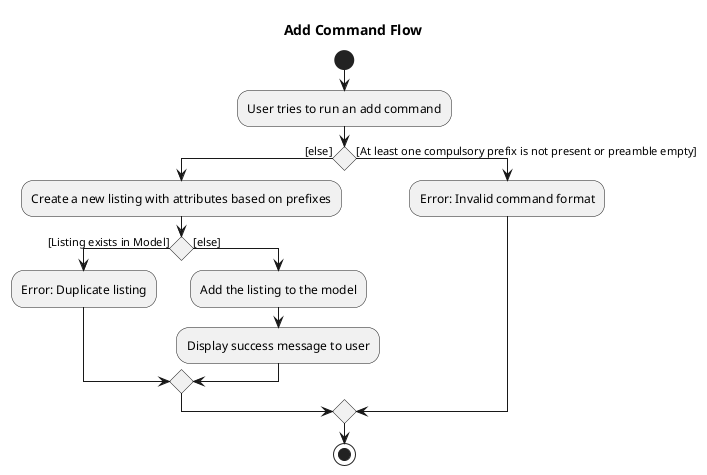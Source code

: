 @startuml
title Add Command Flow

start
:User tries to run an add command;
if () then ([else])
  :Create a new listing with attributes based on prefixes;
  if () then ([Listing exists in Model])
    :Error: Duplicate listing;
  else ([else])
    :Add the listing to the model;
    :Display success message to user;
  endif
else ([At least one compulsory prefix is not present or preamble empty])
  :Error: Invalid command format;
endif
stop

@enduml
